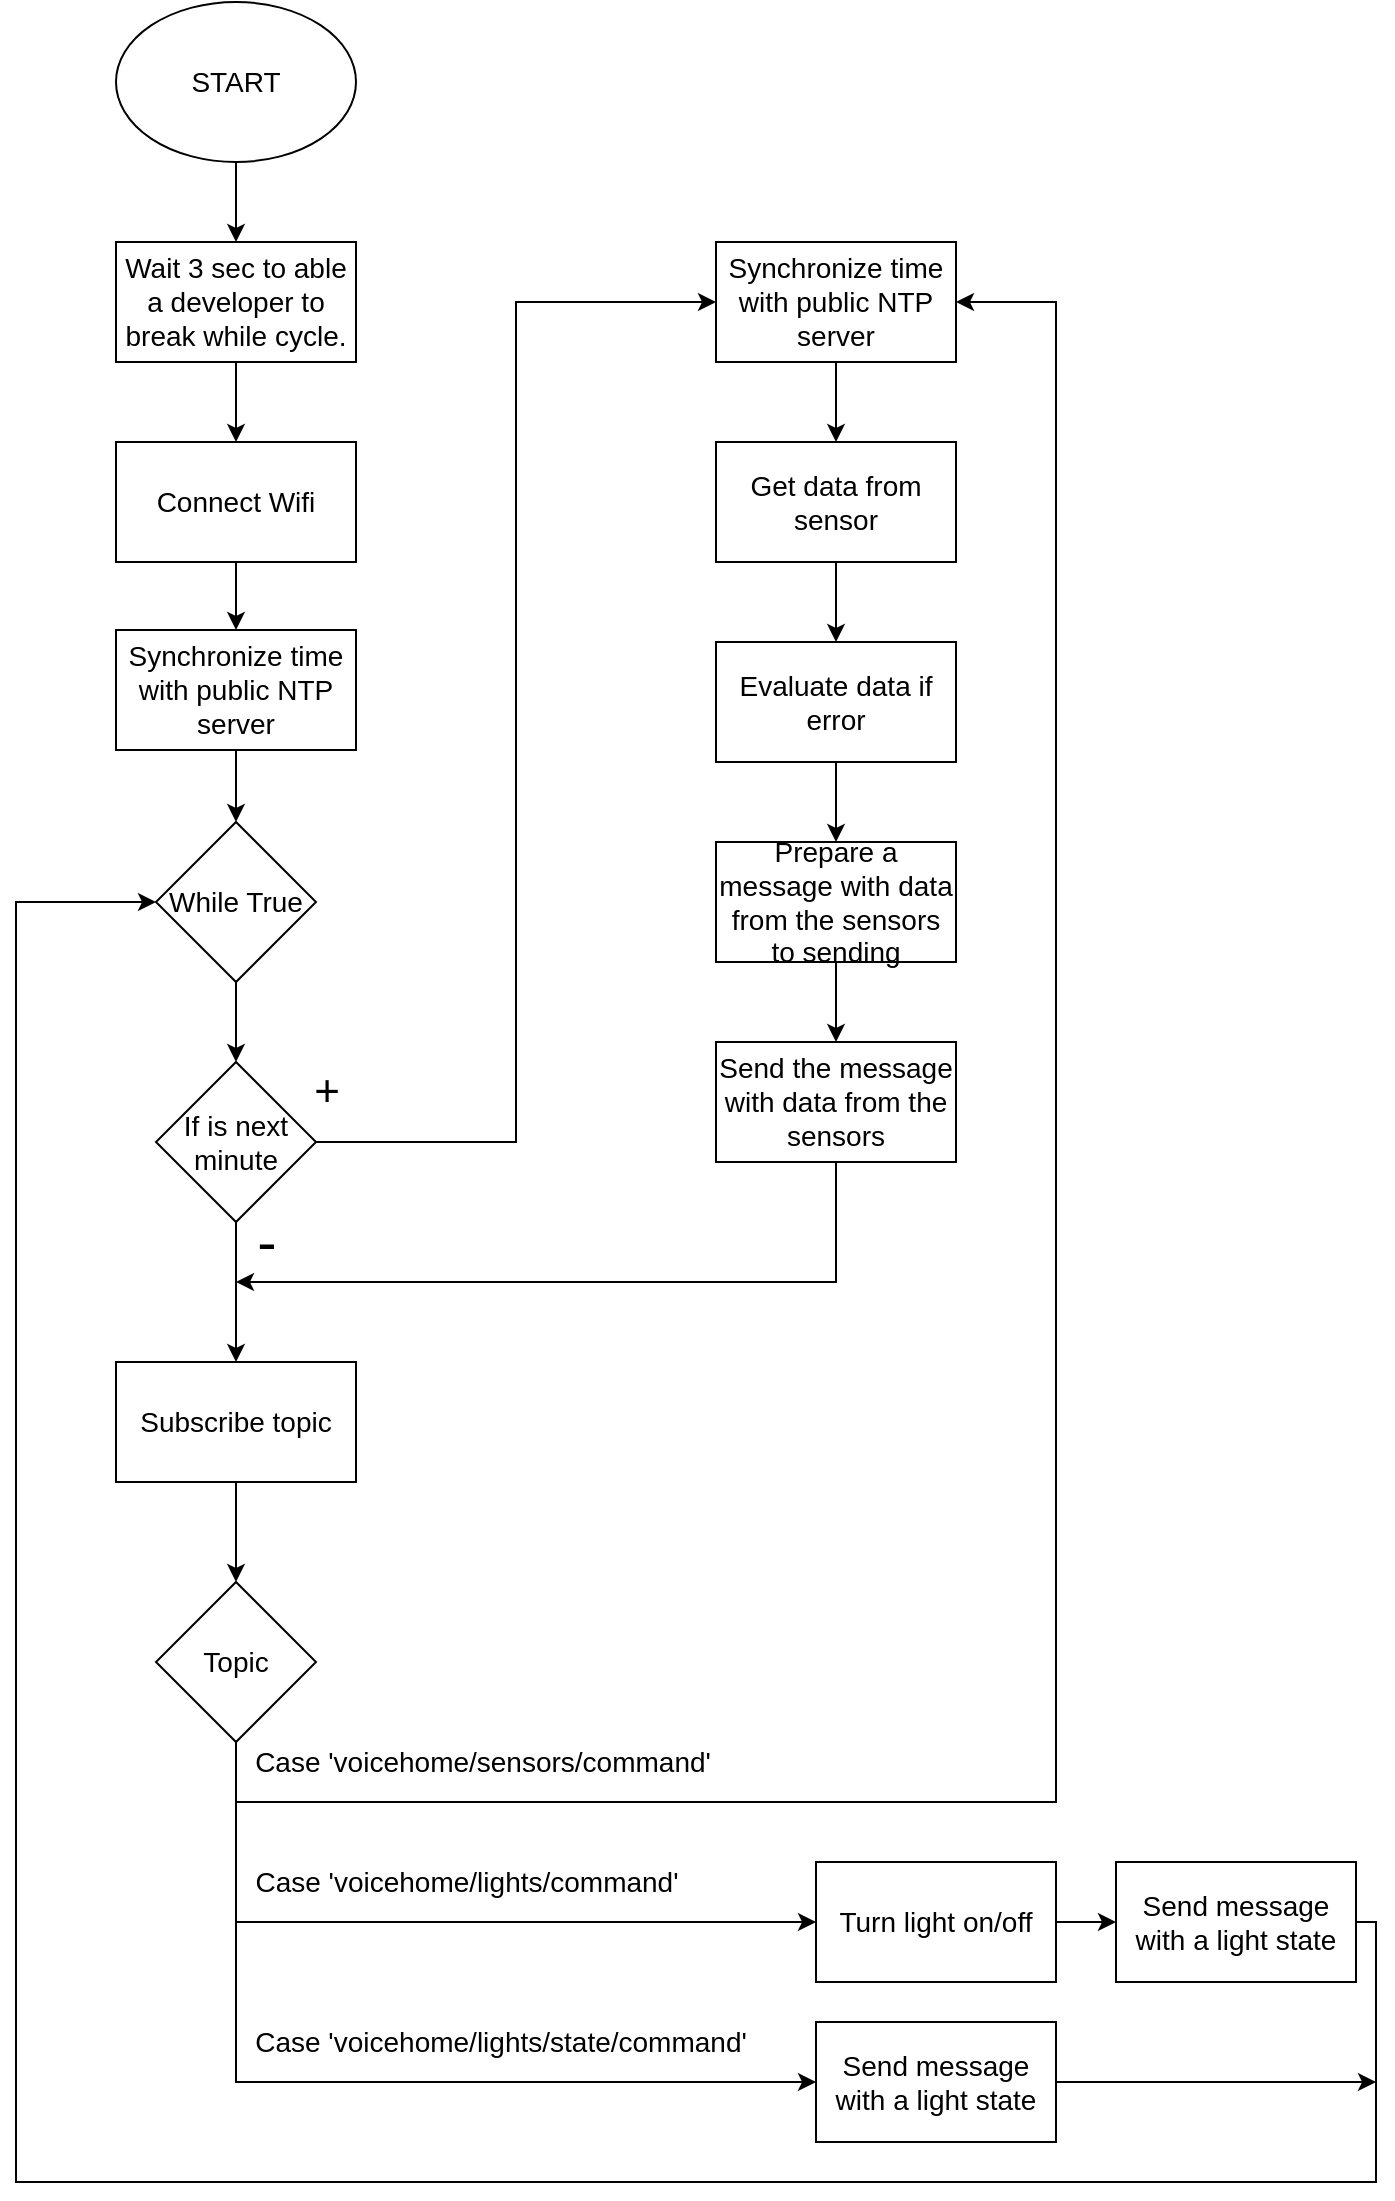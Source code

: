 <mxfile version="14.6.13" type="device"><diagram id="BzoPod2OdYIr_Bc8BuTD" name="Page-1"><mxGraphModel dx="772" dy="1090" grid="1" gridSize="10" guides="1" tooltips="1" connect="1" arrows="1" fold="1" page="1" pageScale="1" pageWidth="827" pageHeight="1169" math="0" shadow="0"><root><mxCell id="0"/><mxCell id="1" parent="0"/><mxCell id="Y7Qs1DG9KuKr-vNAKdPN-9" value="" style="edgeStyle=orthogonalEdgeStyle;rounded=0;orthogonalLoop=1;jettySize=auto;html=1;fontSize=14;" parent="1" source="Y7Qs1DG9KuKr-vNAKdPN-1" target="Y7Qs1DG9KuKr-vNAKdPN-3" edge="1"><mxGeometry relative="1" as="geometry"/></mxCell><mxCell id="Y7Qs1DG9KuKr-vNAKdPN-1" value="START" style="ellipse;whiteSpace=wrap;html=1;fontSize=14;" parent="1" vertex="1"><mxGeometry x="420" y="70" width="120" height="80" as="geometry"/></mxCell><mxCell id="Y7Qs1DG9KuKr-vNAKdPN-11" value="" style="edgeStyle=orthogonalEdgeStyle;rounded=0;orthogonalLoop=1;jettySize=auto;html=1;fontSize=14;" parent="1" source="Y7Qs1DG9KuKr-vNAKdPN-2" target="Y7Qs1DG9KuKr-vNAKdPN-4" edge="1"><mxGeometry relative="1" as="geometry"/></mxCell><mxCell id="Y7Qs1DG9KuKr-vNAKdPN-2" value="Connect Wifi" style="rounded=0;whiteSpace=wrap;html=1;fontSize=14;" parent="1" vertex="1"><mxGeometry x="420" y="290" width="120" height="60" as="geometry"/></mxCell><mxCell id="Y7Qs1DG9KuKr-vNAKdPN-10" value="" style="edgeStyle=orthogonalEdgeStyle;rounded=0;orthogonalLoop=1;jettySize=auto;html=1;fontSize=14;" parent="1" source="Y7Qs1DG9KuKr-vNAKdPN-3" target="Y7Qs1DG9KuKr-vNAKdPN-2" edge="1"><mxGeometry relative="1" as="geometry"/></mxCell><mxCell id="Y7Qs1DG9KuKr-vNAKdPN-3" value="Wait 3 sec to able a developer to break while cycle." style="rounded=0;whiteSpace=wrap;html=1;fontSize=14;" parent="1" vertex="1"><mxGeometry x="420" y="190" width="120" height="60" as="geometry"/></mxCell><mxCell id="Y7Qs1DG9KuKr-vNAKdPN-12" value="" style="edgeStyle=orthogonalEdgeStyle;rounded=0;orthogonalLoop=1;jettySize=auto;html=1;fontSize=14;" parent="1" source="Y7Qs1DG9KuKr-vNAKdPN-4" target="Y7Qs1DG9KuKr-vNAKdPN-7" edge="1"><mxGeometry relative="1" as="geometry"/></mxCell><mxCell id="Y7Qs1DG9KuKr-vNAKdPN-4" value="Synchronize time with public NTP server" style="rounded=0;whiteSpace=wrap;html=1;fontSize=14;" parent="1" vertex="1"><mxGeometry x="420" y="384" width="120" height="60" as="geometry"/></mxCell><mxCell id="Y7Qs1DG9KuKr-vNAKdPN-29" value="" style="edgeStyle=orthogonalEdgeStyle;rounded=0;orthogonalLoop=1;jettySize=auto;html=1;fontSize=14;" parent="1" source="Y7Qs1DG9KuKr-vNAKdPN-7" target="Y7Qs1DG9KuKr-vNAKdPN-8" edge="1"><mxGeometry relative="1" as="geometry"/></mxCell><mxCell id="Y7Qs1DG9KuKr-vNAKdPN-7" value="While True" style="rhombus;whiteSpace=wrap;html=1;fontSize=14;" parent="1" vertex="1"><mxGeometry x="440" y="480" width="80" height="80" as="geometry"/></mxCell><mxCell id="Y7Qs1DG9KuKr-vNAKdPN-23" style="edgeStyle=orthogonalEdgeStyle;rounded=0;orthogonalLoop=1;jettySize=auto;html=1;entryX=0;entryY=0.5;entryDx=0;entryDy=0;fontSize=14;" parent="1" source="Y7Qs1DG9KuKr-vNAKdPN-8" target="Y7Qs1DG9KuKr-vNAKdPN-17" edge="1"><mxGeometry relative="1" as="geometry"/></mxCell><mxCell id="Y7Qs1DG9KuKr-vNAKdPN-34" value="" style="edgeStyle=orthogonalEdgeStyle;rounded=0;orthogonalLoop=1;jettySize=auto;html=1;fontSize=14;" parent="1" source="Y7Qs1DG9KuKr-vNAKdPN-8" target="Y7Qs1DG9KuKr-vNAKdPN-33" edge="1"><mxGeometry relative="1" as="geometry"/></mxCell><mxCell id="Y7Qs1DG9KuKr-vNAKdPN-8" value="If is next minute" style="rhombus;whiteSpace=wrap;html=1;fontSize=14;" parent="1" vertex="1"><mxGeometry x="440" y="600" width="80" height="80" as="geometry"/></mxCell><mxCell id="Y7Qs1DG9KuKr-vNAKdPN-16" value="-" style="text;html=1;align=center;verticalAlign=middle;resizable=0;points=[];autosize=1;strokeColor=none;fontSize=29;" parent="1" vertex="1"><mxGeometry x="480" y="670" width="30" height="40" as="geometry"/></mxCell><mxCell id="Y7Qs1DG9KuKr-vNAKdPN-24" value="" style="edgeStyle=orthogonalEdgeStyle;rounded=0;orthogonalLoop=1;jettySize=auto;html=1;fontSize=14;" parent="1" source="Y7Qs1DG9KuKr-vNAKdPN-17" target="Y7Qs1DG9KuKr-vNAKdPN-18" edge="1"><mxGeometry relative="1" as="geometry"/></mxCell><mxCell id="Y7Qs1DG9KuKr-vNAKdPN-17" value="Synchronize time with public NTP server" style="rounded=0;whiteSpace=wrap;html=1;fontSize=14;" parent="1" vertex="1"><mxGeometry x="720" y="190" width="120" height="60" as="geometry"/></mxCell><mxCell id="Y7Qs1DG9KuKr-vNAKdPN-25" value="" style="edgeStyle=orthogonalEdgeStyle;rounded=0;orthogonalLoop=1;jettySize=auto;html=1;fontSize=14;" parent="1" source="Y7Qs1DG9KuKr-vNAKdPN-18" target="Y7Qs1DG9KuKr-vNAKdPN-19" edge="1"><mxGeometry relative="1" as="geometry"/></mxCell><mxCell id="Y7Qs1DG9KuKr-vNAKdPN-18" value="Get data from sensor" style="rounded=0;whiteSpace=wrap;html=1;fontSize=14;" parent="1" vertex="1"><mxGeometry x="720" y="290" width="120" height="60" as="geometry"/></mxCell><mxCell id="Y7Qs1DG9KuKr-vNAKdPN-26" value="" style="edgeStyle=orthogonalEdgeStyle;rounded=0;orthogonalLoop=1;jettySize=auto;html=1;fontSize=14;" parent="1" source="Y7Qs1DG9KuKr-vNAKdPN-19" target="Y7Qs1DG9KuKr-vNAKdPN-20" edge="1"><mxGeometry relative="1" as="geometry"/></mxCell><mxCell id="Y7Qs1DG9KuKr-vNAKdPN-19" value="Evaluate data if error" style="rounded=0;whiteSpace=wrap;html=1;fontSize=14;" parent="1" vertex="1"><mxGeometry x="720" y="390" width="120" height="60" as="geometry"/></mxCell><mxCell id="Y7Qs1DG9KuKr-vNAKdPN-27" value="" style="edgeStyle=orthogonalEdgeStyle;rounded=0;orthogonalLoop=1;jettySize=auto;html=1;fontSize=14;" parent="1" source="Y7Qs1DG9KuKr-vNAKdPN-20" target="Y7Qs1DG9KuKr-vNAKdPN-22" edge="1"><mxGeometry relative="1" as="geometry"/></mxCell><mxCell id="Y7Qs1DG9KuKr-vNAKdPN-20" value="Prepare a message with data from the sensors to sending" style="rounded=0;whiteSpace=wrap;html=1;fontSize=14;" parent="1" vertex="1"><mxGeometry x="720" y="490" width="120" height="60" as="geometry"/></mxCell><mxCell id="Y7Qs1DG9KuKr-vNAKdPN-28" style="edgeStyle=orthogonalEdgeStyle;rounded=0;orthogonalLoop=1;jettySize=auto;html=1;fontSize=14;" parent="1" source="Y7Qs1DG9KuKr-vNAKdPN-22" edge="1"><mxGeometry relative="1" as="geometry"><mxPoint x="480" y="710" as="targetPoint"/><Array as="points"><mxPoint x="780" y="710"/></Array></mxGeometry></mxCell><mxCell id="Y7Qs1DG9KuKr-vNAKdPN-22" value="Send the message with data from the sensors" style="rounded=0;whiteSpace=wrap;html=1;fontSize=14;" parent="1" vertex="1"><mxGeometry x="720" y="590" width="120" height="60" as="geometry"/></mxCell><mxCell id="Y7Qs1DG9KuKr-vNAKdPN-32" style="edgeStyle=orthogonalEdgeStyle;rounded=0;orthogonalLoop=1;jettySize=auto;html=1;entryX=0;entryY=0.5;entryDx=0;entryDy=0;fontSize=14;" parent="1" source="Y7Qs1DG9KuKr-vNAKdPN-30" target="Y7Qs1DG9KuKr-vNAKdPN-41" edge="1"><mxGeometry relative="1" as="geometry"><mxPoint x="480" y="1120" as="targetPoint"/><Array as="points"><mxPoint x="480" y="1110"/></Array></mxGeometry></mxCell><mxCell id="Y7Qs1DG9KuKr-vNAKdPN-30" value="Topic" style="rhombus;whiteSpace=wrap;html=1;fontSize=14;" parent="1" vertex="1"><mxGeometry x="440" y="860" width="80" height="80" as="geometry"/></mxCell><mxCell id="Y7Qs1DG9KuKr-vNAKdPN-35" value="" style="edgeStyle=orthogonalEdgeStyle;rounded=0;orthogonalLoop=1;jettySize=auto;html=1;fontSize=14;" parent="1" source="Y7Qs1DG9KuKr-vNAKdPN-33" target="Y7Qs1DG9KuKr-vNAKdPN-30" edge="1"><mxGeometry relative="1" as="geometry"/></mxCell><mxCell id="Y7Qs1DG9KuKr-vNAKdPN-33" value="Subscribe topic" style="rounded=0;whiteSpace=wrap;html=1;fontSize=14;" parent="1" vertex="1"><mxGeometry x="420" y="750" width="120" height="60" as="geometry"/></mxCell><mxCell id="Y7Qs1DG9KuKr-vNAKdPN-36" value="Case&amp;nbsp;'voicehome/lights/command'" style="text;html=1;align=center;verticalAlign=middle;resizable=0;points=[];autosize=1;strokeColor=none;fontSize=14;" parent="1" vertex="1"><mxGeometry x="480" y="1000" width="230" height="20" as="geometry"/></mxCell><mxCell id="Y7Qs1DG9KuKr-vNAKdPN-37" value="" style="endArrow=classic;html=1;fontSize=14;entryX=0;entryY=0.5;entryDx=0;entryDy=0;" parent="1" target="Y7Qs1DG9KuKr-vNAKdPN-42" edge="1"><mxGeometry width="50" height="50" relative="1" as="geometry"><mxPoint x="480" y="1030" as="sourcePoint"/><mxPoint x="720" y="1030" as="targetPoint"/></mxGeometry></mxCell><mxCell id="Y7Qs1DG9KuKr-vNAKdPN-48" style="edgeStyle=none;rounded=0;orthogonalLoop=1;jettySize=auto;html=1;entryX=0;entryY=0.5;entryDx=0;entryDy=0;fontSize=14;" parent="1" source="Y7Qs1DG9KuKr-vNAKdPN-38" target="Y7Qs1DG9KuKr-vNAKdPN-7" edge="1"><mxGeometry relative="1" as="geometry"><mxPoint x="400" y="1120" as="targetPoint"/><Array as="points"><mxPoint x="1050" y="1030"/><mxPoint x="1050" y="1160"/><mxPoint x="370" y="1160"/><mxPoint x="370" y="520"/></Array></mxGeometry></mxCell><mxCell id="Y7Qs1DG9KuKr-vNAKdPN-38" value="Send message with a light state" style="rounded=0;whiteSpace=wrap;html=1;fontSize=14;" parent="1" vertex="1"><mxGeometry x="920" y="1000" width="120" height="60" as="geometry"/></mxCell><mxCell id="Y7Qs1DG9KuKr-vNAKdPN-39" value="Case&amp;nbsp;'voicehome/lights/state/command'" style="text;html=1;align=center;verticalAlign=middle;resizable=0;points=[];autosize=1;strokeColor=none;fontSize=14;" parent="1" vertex="1"><mxGeometry x="482" y="1080" width="260" height="20" as="geometry"/></mxCell><mxCell id="Y7Qs1DG9KuKr-vNAKdPN-49" style="edgeStyle=none;rounded=0;orthogonalLoop=1;jettySize=auto;html=1;fontSize=14;" parent="1" source="Y7Qs1DG9KuKr-vNAKdPN-41" edge="1"><mxGeometry relative="1" as="geometry"><mxPoint x="1050" y="1110" as="targetPoint"/></mxGeometry></mxCell><mxCell id="Y7Qs1DG9KuKr-vNAKdPN-41" value="Send message with a light state" style="rounded=0;whiteSpace=wrap;html=1;fontSize=14;" parent="1" vertex="1"><mxGeometry x="770" y="1080" width="120" height="60" as="geometry"/></mxCell><mxCell id="Y7Qs1DG9KuKr-vNAKdPN-43" value="" style="edgeStyle=orthogonalEdgeStyle;rounded=0;orthogonalLoop=1;jettySize=auto;html=1;fontSize=14;" parent="1" source="Y7Qs1DG9KuKr-vNAKdPN-42" target="Y7Qs1DG9KuKr-vNAKdPN-38" edge="1"><mxGeometry relative="1" as="geometry"/></mxCell><mxCell id="Y7Qs1DG9KuKr-vNAKdPN-42" value="Turn light on/off" style="rounded=0;whiteSpace=wrap;html=1;fontSize=14;" parent="1" vertex="1"><mxGeometry x="770" y="1000" width="120" height="60" as="geometry"/></mxCell><mxCell id="Y7Qs1DG9KuKr-vNAKdPN-44" value="Case&amp;nbsp;'voicehome/sensors/command'" style="text;html=1;align=center;verticalAlign=middle;resizable=0;points=[];autosize=1;strokeColor=none;fontSize=14;" parent="1" vertex="1"><mxGeometry x="483" y="940" width="240" height="20" as="geometry"/></mxCell><mxCell id="Y7Qs1DG9KuKr-vNAKdPN-47" style="edgeStyle=orthogonalEdgeStyle;rounded=0;orthogonalLoop=1;jettySize=auto;html=1;entryX=1;entryY=0.5;entryDx=0;entryDy=0;fontSize=14;" parent="1" target="Y7Qs1DG9KuKr-vNAKdPN-17" edge="1"><mxGeometry relative="1" as="geometry"><mxPoint x="480" y="980" as="sourcePoint"/><mxPoint x="680" y="560" as="targetPoint"/><Array as="points"><mxPoint x="480" y="970"/><mxPoint x="890" y="970"/><mxPoint x="890" y="220"/></Array></mxGeometry></mxCell><mxCell id="Y7Qs1DG9KuKr-vNAKdPN-50" value="+" style="text;html=1;align=center;verticalAlign=middle;resizable=0;points=[];autosize=1;strokeColor=none;fontSize=22;" parent="1" vertex="1"><mxGeometry x="510" y="600" width="30" height="30" as="geometry"/></mxCell></root></mxGraphModel></diagram></mxfile>
